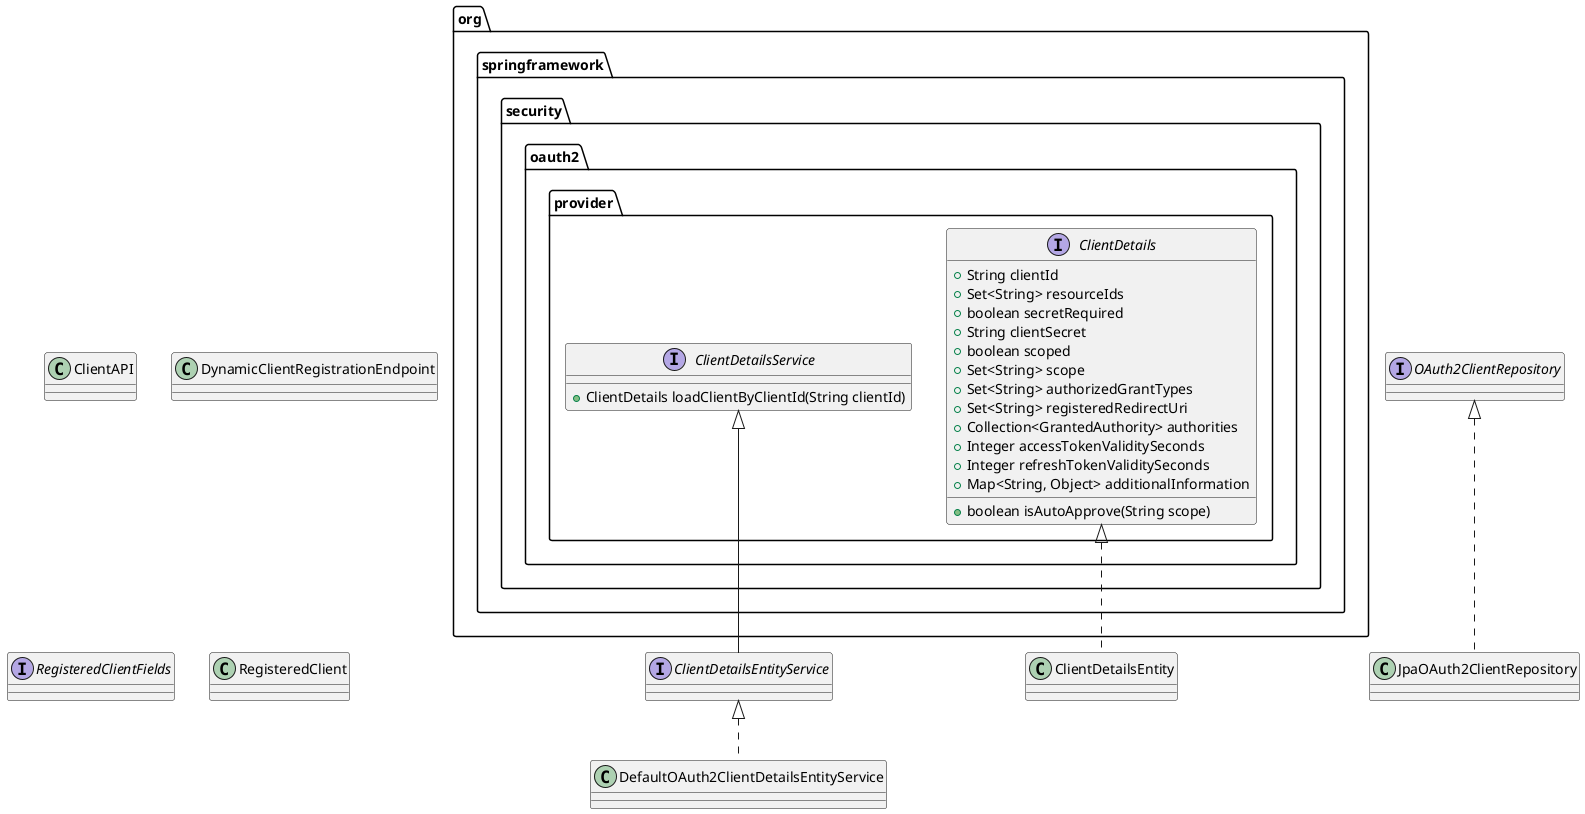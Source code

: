 @startuml

class ClientAPI
'/api/clients/*

class DynamicClientRegistrationEndpoint
'/register/*

package org.springframework.security.oauth2.provider {
    interface ClientDetailsService {
        + ClientDetails loadClientByClientId(String clientId)
    }
}
interface ClientDetailsEntityService
class DefaultOAuth2ClientDetailsEntityService
ClientDetailsService <|-- ClientDetailsEntityService
ClientDetailsEntityService <|.. DefaultOAuth2ClientDetailsEntityService

interface OAuth2ClientRepository
class JpaOAuth2ClientRepository
OAuth2ClientRepository <|.. JpaOAuth2ClientRepository

package org.springframework.security.oauth2.provider {
    interface ClientDetails {
        + String clientId
        + Set<String> resourceIds
        + boolean secretRequired
        + String clientSecret
        + boolean scoped
        + Set<String> scope
        + Set<String> authorizedGrantTypes
        + Set<String> registeredRedirectUri
        + Collection<GrantedAuthority> authorities
        + Integer accessTokenValiditySeconds
        + Integer refreshTokenValiditySeconds
        + Map<String, Object> additionalInformation

        + boolean isAutoApprove(String scope)
    }
}
interface RegisteredClientFields
class ClientDetailsEntity
class RegisteredClient
ClientDetails <|.. ClientDetailsEntity

@enduml